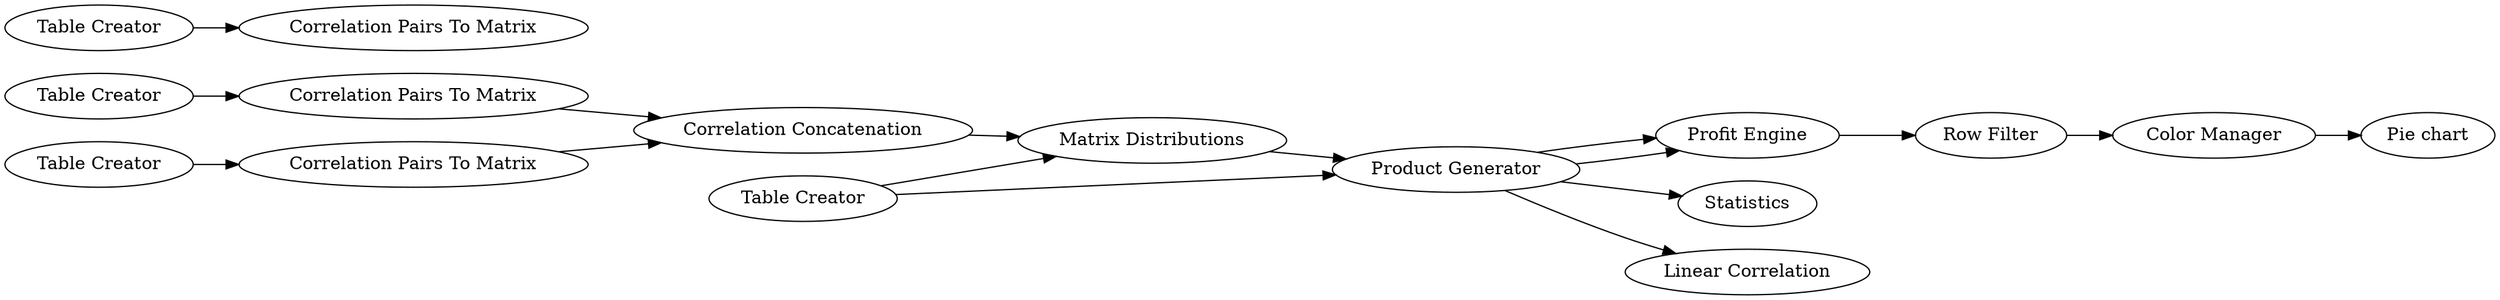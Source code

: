 digraph {
	19 [label="Table Creator"]
	20 [label="Correlation Pairs To Matrix"]
	24 [label="Table Creator"]
	25 [label="Table Creator"]
	26 [label="Correlation Pairs To Matrix"]
	27 [label="Correlation Pairs To Matrix"]
	28 [label="Correlation Concatenation"]
	29 [label="Table Creator"]
	30 [label="Matrix Distributions"]
	31 [label="Product Generator"]
	33 [label="Profit Engine"]
	34 [label=Statistics]
	69 [label="Pie chart"]
	72 [label="Color Manager"]
	73 [label="Row Filter"]
	74 [label="Linear Correlation"]
	19 -> 20
	20 -> 28
	24 -> 26
	25 -> 27
	26 -> 28
	28 -> 30
	29 -> 31
	29 -> 30
	30 -> 31
	31 -> 74
	31 -> 34
	31 -> 33
	31 -> 33
	33 -> 73
	72 -> 69
	73 -> 72
	rankdir=LR
}
